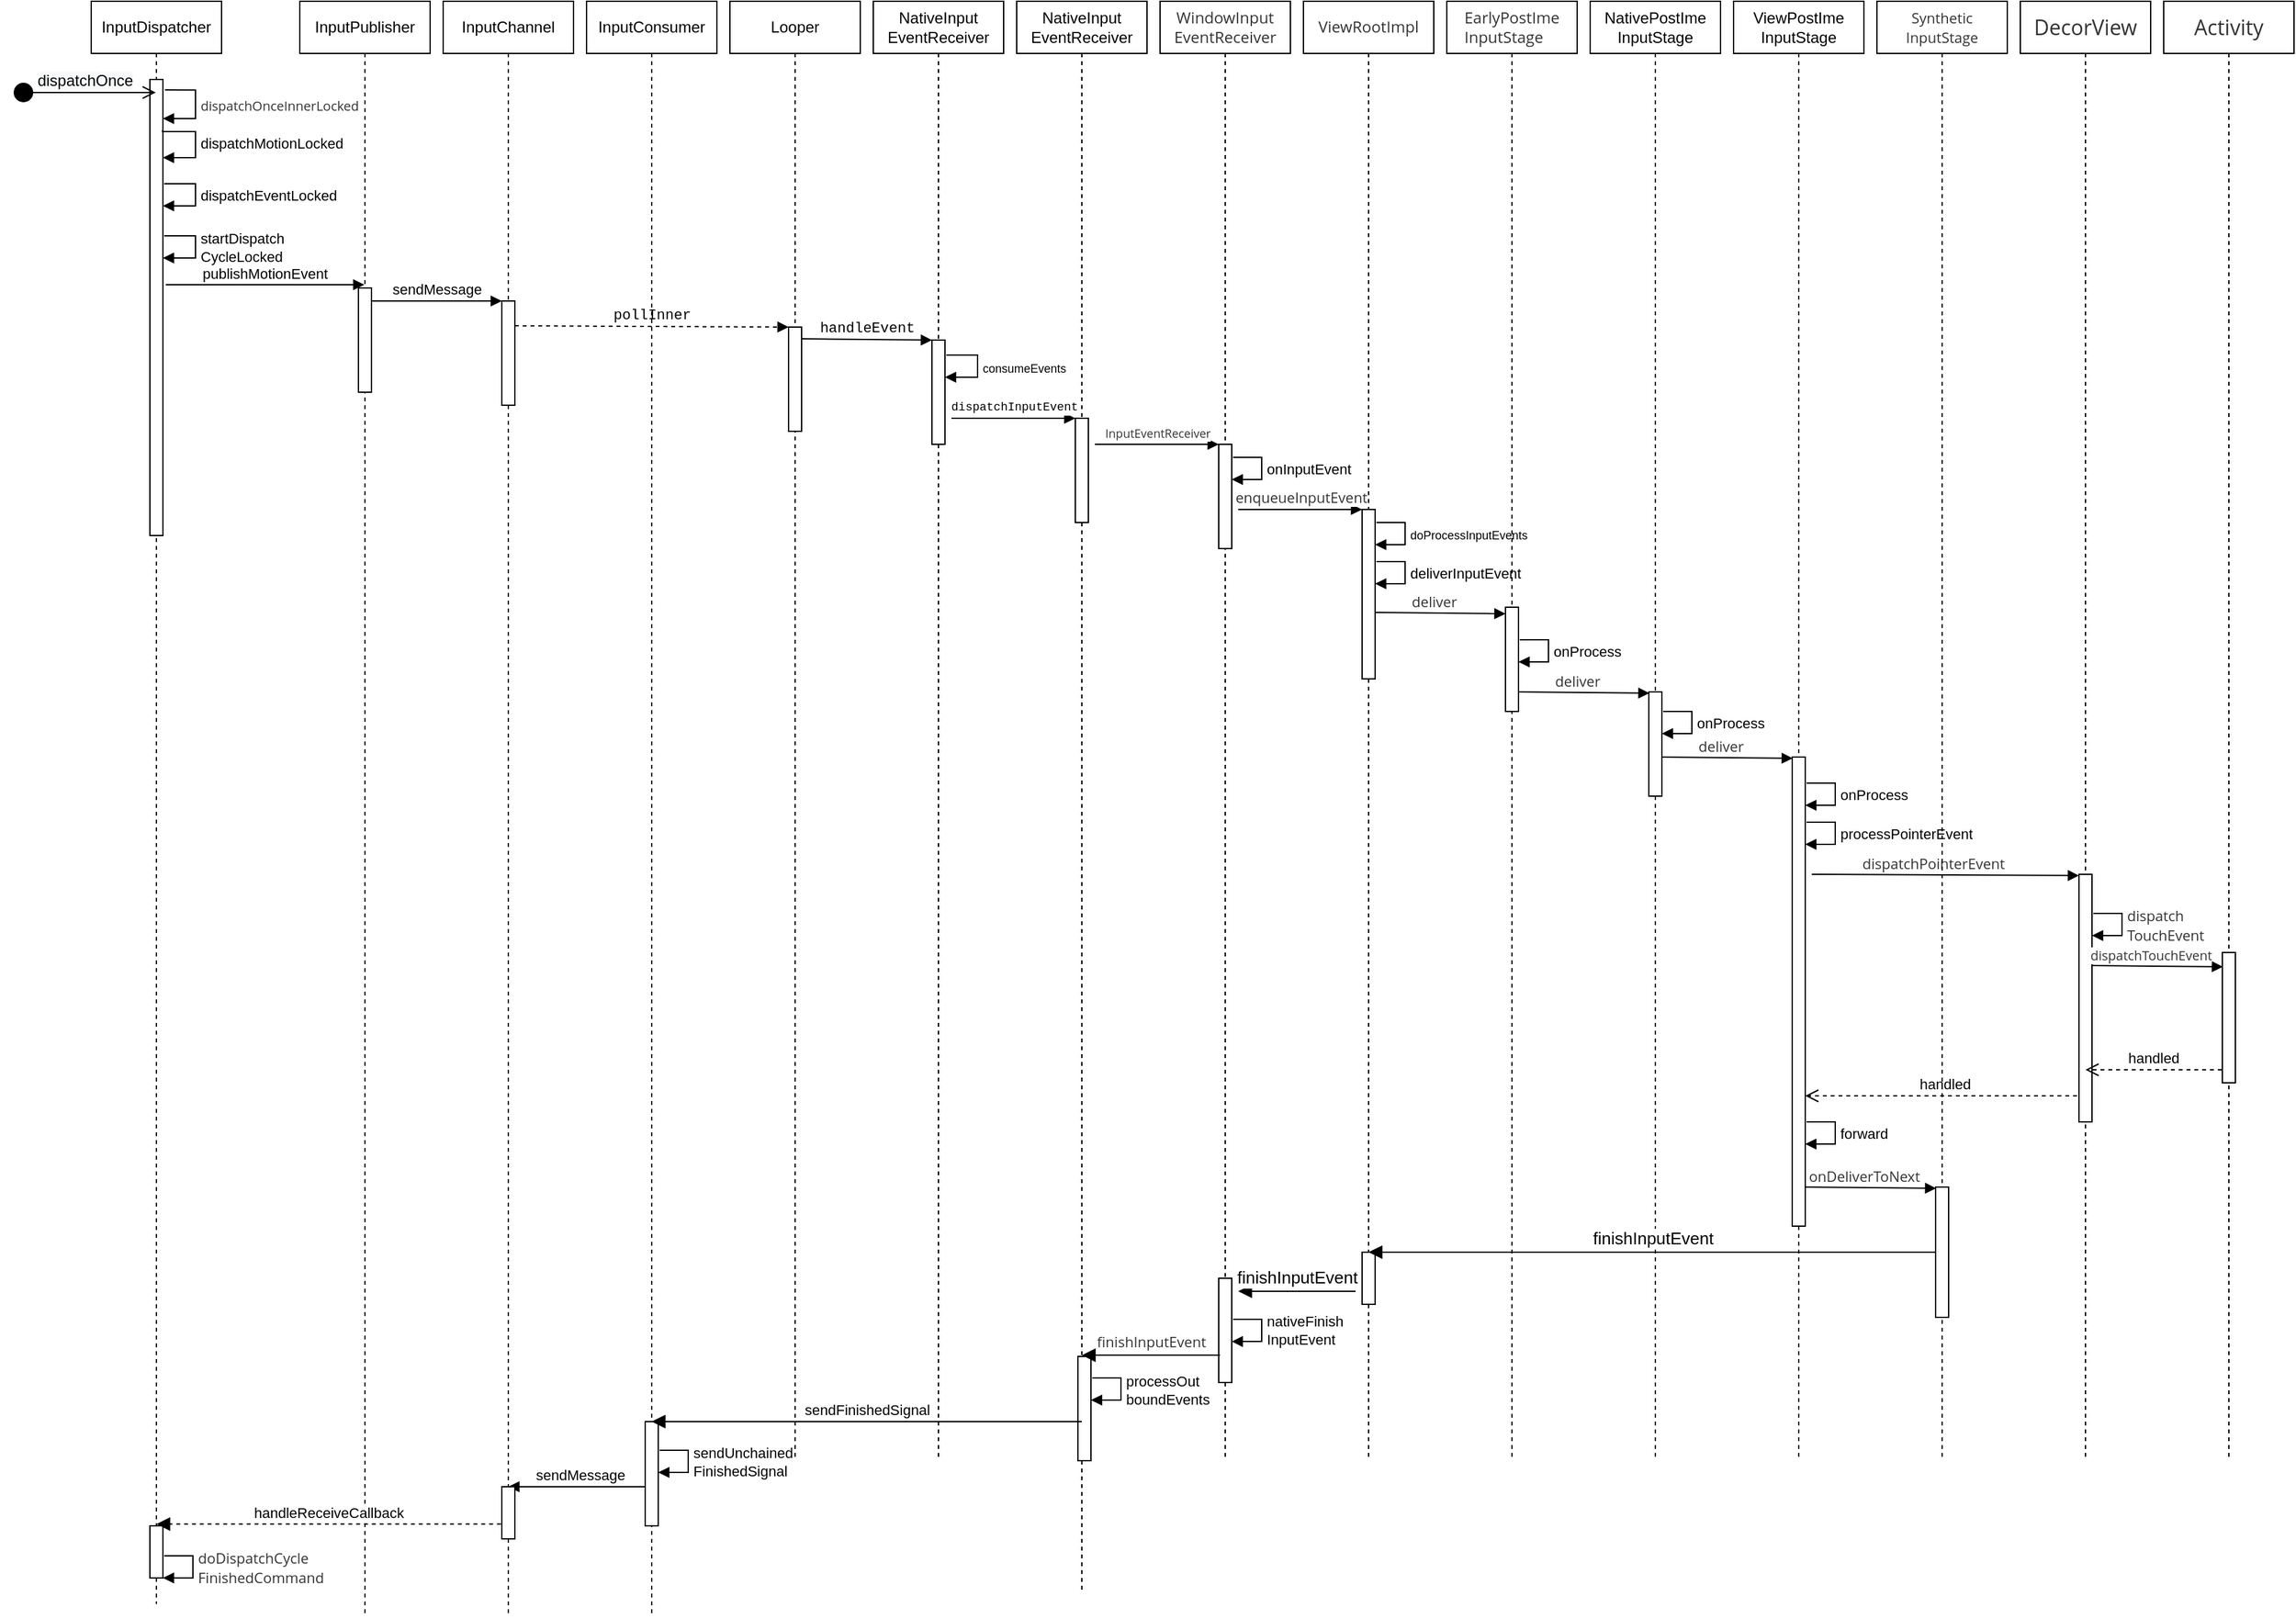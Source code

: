 <mxfile version="19.0.3" type="device"><diagram id="1yAbVueA3bUAgvFNxcIl" name="第 1 页"><mxGraphModel dx="2610" dy="1065" grid="1" gridSize="10" guides="1" tooltips="1" connect="1" arrows="1" fold="1" page="1" pageScale="1" pageWidth="827" pageHeight="1169" math="0" shadow="0"><root><mxCell id="0"/><mxCell id="1" parent="0"/><mxCell id="UQZjE_5nRF4pNQRLSc6w-1" value="InputDispatcher" style="shape=umlLifeline;perimeter=lifelinePerimeter;whiteSpace=wrap;html=1;container=1;collapsible=0;recursiveResize=0;outlineConnect=0;" parent="1" vertex="1"><mxGeometry x="60" y="40" width="100" height="1230" as="geometry"/></mxCell><mxCell id="UQZjE_5nRF4pNQRLSc6w-2" value="" style="html=1;points=[];perimeter=orthogonalPerimeter;" parent="UQZjE_5nRF4pNQRLSc6w-1" vertex="1"><mxGeometry x="45" y="60" width="10" height="350" as="geometry"/></mxCell><mxCell id="UQZjE_5nRF4pNQRLSc6w-6" value="&lt;span style=&quot;color: rgb(51 , 51 , 51) ; font-family: &amp;#34;open sans&amp;#34; , &amp;#34;clear sans&amp;#34; , &amp;#34;helvetica neue&amp;#34; , &amp;#34;helvetica&amp;#34; , &amp;#34;arial&amp;#34; , sans-serif&quot;&gt;&lt;font style=&quot;font-size: 10px&quot;&gt;dispatchOnceInnerLocked&lt;/font&gt;&lt;/span&gt;" style="edgeStyle=orthogonalEdgeStyle;html=1;align=left;spacingLeft=2;endArrow=block;rounded=0;exitX=1.154;exitY=0.023;exitDx=0;exitDy=0;exitPerimeter=0;" parent="UQZjE_5nRF4pNQRLSc6w-1" source="UQZjE_5nRF4pNQRLSc6w-2" edge="1"><mxGeometry relative="1" as="geometry"><mxPoint x="50" y="70" as="sourcePoint"/><Array as="points"><mxPoint x="80" y="68"/><mxPoint x="80" y="90"/></Array><mxPoint x="55" y="90" as="targetPoint"/></mxGeometry></mxCell><mxCell id="b-jtd6hU25h3KtHabZWF-2" value="dispatchMotionLocked" style="edgeStyle=orthogonalEdgeStyle;html=1;align=left;spacingLeft=2;endArrow=block;rounded=0;exitX=0.969;exitY=0.111;exitDx=0;exitDy=0;exitPerimeter=0;" parent="UQZjE_5nRF4pNQRLSc6w-1" source="UQZjE_5nRF4pNQRLSc6w-2" edge="1"><mxGeometry relative="1" as="geometry"><mxPoint x="60" y="100" as="sourcePoint"/><Array as="points"><mxPoint x="55" y="100"/><mxPoint x="80" y="100"/><mxPoint x="80" y="120"/></Array><mxPoint x="55" y="120" as="targetPoint"/></mxGeometry></mxCell><mxCell id="b-jtd6hU25h3KtHabZWF-10" value="dispatchEventLocked" style="edgeStyle=orthogonalEdgeStyle;html=1;align=left;spacingLeft=2;endArrow=block;rounded=0;entryX=0.9;entryY=0.148;entryDx=0;entryDy=0;entryPerimeter=0;" parent="UQZjE_5nRF4pNQRLSc6w-1" edge="1"><mxGeometry relative="1" as="geometry"><mxPoint x="56" y="140" as="sourcePoint"/><Array as="points"><mxPoint x="80" y="140"/><mxPoint x="80" y="157"/></Array><mxPoint x="55" y="157" as="targetPoint"/></mxGeometry></mxCell><mxCell id="b-jtd6hU25h3KtHabZWF-12" value="startDispatch&lt;br&gt;CycleLocked" style="edgeStyle=orthogonalEdgeStyle;html=1;align=left;spacingLeft=2;endArrow=block;rounded=0;entryX=0.9;entryY=0.148;entryDx=0;entryDy=0;entryPerimeter=0;" parent="UQZjE_5nRF4pNQRLSc6w-1" edge="1"><mxGeometry relative="1" as="geometry"><mxPoint x="56" y="180" as="sourcePoint"/><Array as="points"><mxPoint x="80" y="180"/><mxPoint x="80" y="197"/></Array><mxPoint x="55.0" y="197" as="targetPoint"/></mxGeometry></mxCell><mxCell id="C9-dW3SWWQDHOHHStfop-26" value="" style="html=1;points=[];perimeter=orthogonalPerimeter;" vertex="1" parent="UQZjE_5nRF4pNQRLSc6w-1"><mxGeometry x="45" y="1170" width="10" height="40" as="geometry"/></mxCell><mxCell id="C9-dW3SWWQDHOHHStfop-27" value="&lt;span style=&quot;caret-color: rgb(51, 51, 51); color: rgb(51, 51, 51); font-family: &amp;quot;Open Sans&amp;quot;, &amp;quot;Clear Sans&amp;quot;, &amp;quot;Helvetica Neue&amp;quot;, Helvetica, Arial, &amp;quot;Segoe UI Emoji&amp;quot;, sans-serif; orphans: 4; text-size-adjust: auto;&quot;&gt;&lt;font style=&quot;font-size: 11px;&quot;&gt;doDispatchCycle&lt;br&gt;FinishedCommand&lt;/font&gt;&lt;/span&gt;" style="edgeStyle=orthogonalEdgeStyle;html=1;align=left;spacingLeft=2;endArrow=block;rounded=0;entryX=0.9;entryY=0.148;entryDx=0;entryDy=0;entryPerimeter=0;" edge="1" parent="UQZjE_5nRF4pNQRLSc6w-1"><mxGeometry relative="1" as="geometry"><mxPoint x="56" y="1193.0" as="sourcePoint"/><Array as="points"><mxPoint x="78" y="1193"/><mxPoint x="78" y="1210"/></Array><mxPoint x="55" y="1210" as="targetPoint"/></mxGeometry></mxCell><mxCell id="b-jtd6hU25h3KtHabZWF-9" value="&lt;span style=&quot;font-size: 12px; background-color: rgb(248, 249, 250);&quot;&gt;dispatchOnce&lt;/span&gt;" style="html=1;verticalAlign=bottom;startArrow=circle;startFill=1;endArrow=open;startSize=6;endSize=8;rounded=0;" parent="1" target="UQZjE_5nRF4pNQRLSc6w-1" edge="1"><mxGeometry width="80" relative="1" as="geometry"><mxPoint y="110" as="sourcePoint"/><mxPoint x="60" y="180" as="targetPoint"/></mxGeometry></mxCell><mxCell id="b-jtd6hU25h3KtHabZWF-19" value="InputPublisher" style="shape=umlLifeline;perimeter=lifelinePerimeter;whiteSpace=wrap;html=1;container=1;collapsible=0;recursiveResize=0;outlineConnect=0;" parent="1" vertex="1"><mxGeometry x="220" y="40" width="100" height="1240" as="geometry"/></mxCell><mxCell id="b-jtd6hU25h3KtHabZWF-20" value="" style="html=1;points=[];perimeter=orthogonalPerimeter;" parent="b-jtd6hU25h3KtHabZWF-19" vertex="1"><mxGeometry x="45" y="220" width="10" height="80" as="geometry"/></mxCell><mxCell id="b-jtd6hU25h3KtHabZWF-21" value="publishMotionEvent" style="html=1;verticalAlign=bottom;endArrow=block;rounded=0;exitX=1.217;exitY=0.45;exitDx=0;exitDy=0;exitPerimeter=0;" parent="1" source="UQZjE_5nRF4pNQRLSc6w-2" target="b-jtd6hU25h3KtHabZWF-19" edge="1"><mxGeometry width="80" relative="1" as="geometry"><mxPoint x="240" y="260" as="sourcePoint"/><mxPoint x="390" y="258" as="targetPoint"/></mxGeometry></mxCell><mxCell id="b-jtd6hU25h3KtHabZWF-22" value="InputChannel" style="shape=umlLifeline;perimeter=lifelinePerimeter;whiteSpace=wrap;html=1;container=1;collapsible=0;recursiveResize=0;outlineConnect=0;" parent="1" vertex="1"><mxGeometry x="330" y="40" width="100" height="1240" as="geometry"/></mxCell><mxCell id="b-jtd6hU25h3KtHabZWF-23" value="" style="html=1;points=[];perimeter=orthogonalPerimeter;" parent="b-jtd6hU25h3KtHabZWF-22" vertex="1"><mxGeometry x="45" y="230" width="10" height="80" as="geometry"/></mxCell><mxCell id="b-jtd6hU25h3KtHabZWF-24" value="sendMessage" style="html=1;verticalAlign=bottom;endArrow=block;rounded=0;" parent="b-jtd6hU25h3KtHabZWF-22" edge="1"><mxGeometry width="80" relative="1" as="geometry"><mxPoint x="-55" y="230" as="sourcePoint"/><mxPoint x="45" y="230" as="targetPoint"/></mxGeometry></mxCell><mxCell id="C9-dW3SWWQDHOHHStfop-22" value="sendMessage" style="html=1;verticalAlign=bottom;endArrow=block;rounded=0;fontSize=11;endFill=1;" edge="1" parent="b-jtd6hU25h3KtHabZWF-22" target="b-jtd6hU25h3KtHabZWF-22"><mxGeometry relative="1" as="geometry"><mxPoint x="160" y="1140" as="sourcePoint"/><mxPoint x="80" y="1140" as="targetPoint"/></mxGeometry></mxCell><mxCell id="C9-dW3SWWQDHOHHStfop-24" value="" style="html=1;points=[];perimeter=orthogonalPerimeter;" vertex="1" parent="b-jtd6hU25h3KtHabZWF-22"><mxGeometry x="45" y="1140" width="10" height="40" as="geometry"/></mxCell><mxCell id="WSYOJnmaPfl20k3KuIKL-1" value="Looper" style="shape=umlLifeline;perimeter=lifelinePerimeter;whiteSpace=wrap;html=1;container=1;collapsible=0;recursiveResize=0;outlineConnect=0;" parent="1" vertex="1"><mxGeometry x="550" y="40" width="100" height="1120" as="geometry"/></mxCell><mxCell id="WSYOJnmaPfl20k3KuIKL-2" value="" style="html=1;points=[];perimeter=orthogonalPerimeter;" parent="WSYOJnmaPfl20k3KuIKL-1" vertex="1"><mxGeometry x="45" y="250" width="10" height="80" as="geometry"/></mxCell><mxCell id="WSYOJnmaPfl20k3KuIKL-3" value="&lt;div style=&quot;text-align: start;&quot;&gt;&lt;span style=&quot;font-family: Menlo, Monaco, Consolas, &amp;quot;Courier New&amp;quot;, monospace;&quot;&gt;&lt;font style=&quot;font-size: 11px;&quot;&gt;pollInner&lt;/font&gt;&lt;/span&gt;&lt;br&gt;&lt;/div&gt;" style="html=1;verticalAlign=bottom;endArrow=block;rounded=0;exitX=1;exitY=0.238;exitDx=0;exitDy=0;exitPerimeter=0;dashed=1;" parent="WSYOJnmaPfl20k3KuIKL-1" source="b-jtd6hU25h3KtHabZWF-23" edge="1"><mxGeometry width="80" relative="1" as="geometry"><mxPoint x="-45" y="250" as="sourcePoint"/><mxPoint x="45" y="250" as="targetPoint"/><Array as="points"><mxPoint x="45" y="250"/></Array></mxGeometry></mxCell><mxCell id="WSYOJnmaPfl20k3KuIKL-4" value="NativeInput&lt;br&gt;EventReceiver" style="shape=umlLifeline;perimeter=lifelinePerimeter;whiteSpace=wrap;html=1;container=1;collapsible=0;recursiveResize=0;outlineConnect=0;" parent="1" vertex="1"><mxGeometry x="660" y="40" width="100" height="1120" as="geometry"/></mxCell><mxCell id="WSYOJnmaPfl20k3KuIKL-5" value="" style="html=1;points=[];perimeter=orthogonalPerimeter;" parent="WSYOJnmaPfl20k3KuIKL-4" vertex="1"><mxGeometry x="45" y="260" width="10" height="80" as="geometry"/></mxCell><mxCell id="WSYOJnmaPfl20k3KuIKL-6" value="&lt;span style=&quot;font-family: Menlo, Monaco, Consolas, &amp;quot;Courier New&amp;quot;, monospace; text-align: start;&quot;&gt;&lt;font style=&quot;font-size: 11px;&quot;&gt;handleEvent&lt;/font&gt;&lt;/span&gt;" style="html=1;verticalAlign=bottom;endArrow=block;rounded=0;exitX=1;exitY=0.113;exitDx=0;exitDy=0;exitPerimeter=0;" parent="WSYOJnmaPfl20k3KuIKL-4" source="WSYOJnmaPfl20k3KuIKL-2" edge="1"><mxGeometry width="80" relative="1" as="geometry"><mxPoint x="-45" y="260" as="sourcePoint"/><mxPoint x="45" y="260" as="targetPoint"/><Array as="points"><mxPoint x="45" y="260"/></Array></mxGeometry></mxCell><mxCell id="WSYOJnmaPfl20k3KuIKL-7" value="&lt;font style=&quot;font-size: 9px;&quot;&gt;consumeEvents&lt;/font&gt;" style="edgeStyle=orthogonalEdgeStyle;html=1;align=left;spacingLeft=2;endArrow=block;rounded=0;entryX=0.9;entryY=0.148;entryDx=0;entryDy=0;entryPerimeter=0;" parent="WSYOJnmaPfl20k3KuIKL-4" edge="1"><mxGeometry relative="1" as="geometry"><mxPoint x="56" y="271.5" as="sourcePoint"/><Array as="points"><mxPoint x="80" y="271.5"/><mxPoint x="80" y="288.5"/></Array><mxPoint x="55" y="288.5" as="targetPoint"/></mxGeometry></mxCell><mxCell id="WSYOJnmaPfl20k3KuIKL-8" value="NativeInput&lt;br&gt;EventReceiver" style="shape=umlLifeline;perimeter=lifelinePerimeter;whiteSpace=wrap;html=1;container=1;collapsible=0;recursiveResize=0;outlineConnect=0;" parent="1" vertex="1"><mxGeometry x="770" y="40" width="100" height="1220" as="geometry"/></mxCell><mxCell id="WSYOJnmaPfl20k3KuIKL-9" value="" style="html=1;points=[];perimeter=orthogonalPerimeter;" parent="WSYOJnmaPfl20k3KuIKL-8" vertex="1"><mxGeometry x="45" y="320" width="10" height="80" as="geometry"/></mxCell><mxCell id="WSYOJnmaPfl20k3KuIKL-10" value="&lt;div style=&quot;text-align: start; font-size: 9px;&quot;&gt;&lt;font style=&quot;font-size: 9px;&quot; face=&quot;Menlo, Monaco, Consolas, Courier New, monospace&quot;&gt;dispatch&lt;/font&gt;&lt;span style=&quot;font-family: Menlo, Monaco, Consolas, &amp;quot;Courier New&amp;quot;, monospace;&quot;&gt;InputEvent&lt;/span&gt;&lt;/div&gt;" style="html=1;verticalAlign=bottom;endArrow=block;rounded=0;" parent="WSYOJnmaPfl20k3KuIKL-8" edge="1"><mxGeometry width="80" relative="1" as="geometry"><mxPoint x="-50" y="320" as="sourcePoint"/><mxPoint x="45" y="320" as="targetPoint"/><Array as="points"><mxPoint x="45" y="320"/></Array></mxGeometry></mxCell><mxCell id="C9-dW3SWWQDHOHHStfop-14" value="" style="html=1;points=[];perimeter=orthogonalPerimeter;" vertex="1" parent="WSYOJnmaPfl20k3KuIKL-8"><mxGeometry x="47" y="1040" width="10" height="80" as="geometry"/></mxCell><mxCell id="C9-dW3SWWQDHOHHStfop-15" value="processOut&lt;br&gt;boundEvents" style="edgeStyle=orthogonalEdgeStyle;html=1;align=left;spacingLeft=2;endArrow=block;rounded=0;entryX=0.9;entryY=0.148;entryDx=0;entryDy=0;entryPerimeter=0;" edge="1" parent="WSYOJnmaPfl20k3KuIKL-8"><mxGeometry relative="1" as="geometry"><mxPoint x="58.0" y="1056.5" as="sourcePoint"/><Array as="points"><mxPoint x="80" y="1056.5"/><mxPoint x="80" y="1073.5"/></Array><mxPoint x="57" y="1073.5" as="targetPoint"/></mxGeometry></mxCell><mxCell id="WSYOJnmaPfl20k3KuIKL-12" value="&lt;span style=&quot;caret-color: rgb(51, 51, 51); color: rgb(51, 51, 51); font-family: &amp;quot;Open Sans&amp;quot;, &amp;quot;Clear Sans&amp;quot;, &amp;quot;Helvetica Neue&amp;quot;, Helvetica, Arial, &amp;quot;Segoe UI Emoji&amp;quot;, sans-serif; orphans: 4; text-align: start; text-size-adjust: auto; background-color: rgb(255, 255, 255);&quot;&gt;&lt;font style=&quot;font-size: 12px;&quot;&gt;WindowInput&lt;br&gt;EventReceiver&lt;/font&gt;&lt;/span&gt;" style="shape=umlLifeline;perimeter=lifelinePerimeter;whiteSpace=wrap;html=1;container=1;collapsible=0;recursiveResize=0;outlineConnect=0;" parent="1" vertex="1"><mxGeometry x="880" y="40" width="100" height="1120" as="geometry"/></mxCell><mxCell id="WSYOJnmaPfl20k3KuIKL-13" value="" style="html=1;points=[];perimeter=orthogonalPerimeter;" parent="WSYOJnmaPfl20k3KuIKL-12" vertex="1"><mxGeometry x="45" y="340" width="10" height="80" as="geometry"/></mxCell><mxCell id="WSYOJnmaPfl20k3KuIKL-14" value="&lt;div style=&quot;text-align: start;&quot;&gt;&lt;span style=&quot;caret-color: rgb(51, 51, 51); color: rgb(51, 51, 51); font-family: &amp;quot;Open Sans&amp;quot;, &amp;quot;Clear Sans&amp;quot;, &amp;quot;Helvetica Neue&amp;quot;, Helvetica, Arial, &amp;quot;Segoe UI Emoji&amp;quot;, sans-serif; orphans: 4; text-size-adjust: auto;&quot;&gt;&lt;font style=&quot;font-size: 9px;&quot;&gt;InputEventReceiver&lt;/font&gt;&lt;/span&gt;&lt;br&gt;&lt;/div&gt;" style="html=1;verticalAlign=bottom;endArrow=block;rounded=0;" parent="WSYOJnmaPfl20k3KuIKL-12" edge="1"><mxGeometry width="80" relative="1" as="geometry"><mxPoint x="-50" y="340" as="sourcePoint"/><mxPoint x="45" y="340" as="targetPoint"/><Array as="points"><mxPoint x="45" y="340"/></Array></mxGeometry></mxCell><mxCell id="WSYOJnmaPfl20k3KuIKL-15" value="onInputEvent" style="edgeStyle=orthogonalEdgeStyle;html=1;align=left;spacingLeft=2;endArrow=block;rounded=0;entryX=0.9;entryY=0.148;entryDx=0;entryDy=0;entryPerimeter=0;" parent="WSYOJnmaPfl20k3KuIKL-12" edge="1"><mxGeometry relative="1" as="geometry"><mxPoint x="56" y="350" as="sourcePoint"/><Array as="points"><mxPoint x="78" y="350"/><mxPoint x="78" y="367"/></Array><mxPoint x="55" y="367" as="targetPoint"/></mxGeometry></mxCell><mxCell id="WSYOJnmaPfl20k3KuIKL-18" value="&lt;div style=&quot;text-align: start;&quot;&gt;&lt;span style=&quot;caret-color: rgb(51, 51, 51); color: rgb(51, 51, 51); font-family: &amp;quot;Open Sans&amp;quot;, &amp;quot;Clear Sans&amp;quot;, &amp;quot;Helvetica Neue&amp;quot;, Helvetica, Arial, &amp;quot;Segoe UI Emoji&amp;quot;, sans-serif; orphans: 4; text-size-adjust: auto;&quot;&gt;&lt;font style=&quot;font-size: 11px;&quot;&gt;enqueueInputEvent&lt;/font&gt;&lt;/span&gt;&lt;br&gt;&lt;/div&gt;" style="html=1;verticalAlign=bottom;endArrow=block;rounded=0;" parent="WSYOJnmaPfl20k3KuIKL-12" edge="1"><mxGeometry width="80" relative="1" as="geometry"><mxPoint x="60" y="390" as="sourcePoint"/><mxPoint x="155" y="390" as="targetPoint"/><Array as="points"><mxPoint x="155" y="390"/></Array></mxGeometry></mxCell><mxCell id="C9-dW3SWWQDHOHHStfop-8" value="" style="html=1;points=[];perimeter=orthogonalPerimeter;" vertex="1" parent="WSYOJnmaPfl20k3KuIKL-12"><mxGeometry x="45" y="980" width="10" height="80" as="geometry"/></mxCell><mxCell id="C9-dW3SWWQDHOHHStfop-9" value="finishInputEvent" style="html=1;verticalAlign=bottom;endArrow=block;endSize=8;rounded=0;fontSize=13;endFill=1;" edge="1" parent="WSYOJnmaPfl20k3KuIKL-12"><mxGeometry relative="1" as="geometry"><mxPoint x="150" y="990" as="sourcePoint"/><mxPoint x="60" y="990" as="targetPoint"/></mxGeometry></mxCell><mxCell id="C9-dW3SWWQDHOHHStfop-12" value="nativeFinish&lt;br&gt;InputEvent" style="edgeStyle=orthogonalEdgeStyle;html=1;align=left;spacingLeft=2;endArrow=block;rounded=0;entryX=0.9;entryY=0.148;entryDx=0;entryDy=0;entryPerimeter=0;" edge="1" parent="WSYOJnmaPfl20k3KuIKL-12"><mxGeometry relative="1" as="geometry"><mxPoint x="56" y="1011.52" as="sourcePoint"/><Array as="points"><mxPoint x="78" y="1011.52"/><mxPoint x="78" y="1028.52"/></Array><mxPoint x="55" y="1028.52" as="targetPoint"/></mxGeometry></mxCell><mxCell id="WSYOJnmaPfl20k3KuIKL-16" value="&lt;div style=&quot;orphans: 4; text-align: start;&quot;&gt;&lt;font face=&quot;Open Sans, Clear Sans, Helvetica Neue, Helvetica, Arial, Segoe UI Emoji, sans-serif&quot; color=&quot;#333333&quot;&gt;&lt;span style=&quot;caret-color: rgb(51, 51, 51); background-color: rgb(255, 255, 255);&quot;&gt;ViewRootImpl&lt;/span&gt;&lt;/font&gt;&lt;/div&gt;" style="shape=umlLifeline;perimeter=lifelinePerimeter;whiteSpace=wrap;html=1;container=1;collapsible=0;recursiveResize=0;outlineConnect=0;" parent="1" vertex="1"><mxGeometry x="990" y="40" width="100" height="1120" as="geometry"/></mxCell><mxCell id="WSYOJnmaPfl20k3KuIKL-17" value="" style="html=1;points=[];perimeter=orthogonalPerimeter;" parent="WSYOJnmaPfl20k3KuIKL-16" vertex="1"><mxGeometry x="45" y="390" width="10" height="130" as="geometry"/></mxCell><mxCell id="WSYOJnmaPfl20k3KuIKL-19" value="&lt;font style=&quot;font-size: 9px;&quot;&gt;doProcessInputEvents&lt;/font&gt;" style="edgeStyle=orthogonalEdgeStyle;html=1;align=left;spacingLeft=2;endArrow=block;rounded=0;entryX=0.9;entryY=0.148;entryDx=0;entryDy=0;entryPerimeter=0;" parent="WSYOJnmaPfl20k3KuIKL-16" edge="1"><mxGeometry relative="1" as="geometry"><mxPoint x="56" y="400" as="sourcePoint"/><Array as="points"><mxPoint x="78" y="400"/><mxPoint x="78" y="417"/></Array><mxPoint x="55" y="417" as="targetPoint"/></mxGeometry></mxCell><mxCell id="WSYOJnmaPfl20k3KuIKL-20" value="deliverInputEvent" style="edgeStyle=orthogonalEdgeStyle;html=1;align=left;spacingLeft=2;endArrow=block;rounded=0;entryX=0.9;entryY=0.148;entryDx=0;entryDy=0;entryPerimeter=0;" parent="WSYOJnmaPfl20k3KuIKL-16" edge="1"><mxGeometry relative="1" as="geometry"><mxPoint x="56" y="430" as="sourcePoint"/><Array as="points"><mxPoint x="78" y="430"/><mxPoint x="78" y="447"/></Array><mxPoint x="55" y="447" as="targetPoint"/></mxGeometry></mxCell><mxCell id="WSYOJnmaPfl20k3KuIKL-29" value="&lt;div style=&quot;text-align: start;&quot;&gt;&lt;span style=&quot;color: rgb(51, 51, 51); font-family: &amp;quot;Open Sans&amp;quot;, &amp;quot;Clear Sans&amp;quot;, &amp;quot;Helvetica Neue&amp;quot;, Helvetica, Arial, &amp;quot;Segoe UI Emoji&amp;quot;, sans-serif; orphans: 4; caret-color: rgb(51, 51, 51);&quot;&gt;deliver&lt;/span&gt;&lt;/div&gt;" style="html=1;verticalAlign=bottom;endArrow=block;rounded=0;exitX=0.953;exitY=0.608;exitDx=0;exitDy=0;exitPerimeter=0;" parent="WSYOJnmaPfl20k3KuIKL-16" source="WSYOJnmaPfl20k3KuIKL-17" edge="1"><mxGeometry x="-0.095" y="-1" width="80" relative="1" as="geometry"><mxPoint x="60" y="470" as="sourcePoint"/><mxPoint x="155" y="470" as="targetPoint"/><Array as="points"><mxPoint x="155" y="470"/></Array><mxPoint as="offset"/></mxGeometry></mxCell><mxCell id="C9-dW3SWWQDHOHHStfop-7" value="" style="html=1;points=[];perimeter=orthogonalPerimeter;" vertex="1" parent="WSYOJnmaPfl20k3KuIKL-16"><mxGeometry x="45" y="960" width="10" height="40" as="geometry"/></mxCell><mxCell id="WSYOJnmaPfl20k3KuIKL-21" value="&lt;div style=&quot;orphans: 4; text-align: start;&quot;&gt;&lt;font face=&quot;Open Sans, Clear Sans, Helvetica Neue, Helvetica, Arial, Segoe UI Emoji, sans-serif&quot; color=&quot;#333333&quot;&gt;&lt;span style=&quot;caret-color: rgb(51, 51, 51);&quot;&gt;EarlyPostIme&lt;/span&gt;&lt;/font&gt;&lt;/div&gt;&lt;div style=&quot;orphans: 4; text-align: start;&quot;&gt;&lt;font face=&quot;Open Sans, Clear Sans, Helvetica Neue, Helvetica, Arial, Segoe UI Emoji, sans-serif&quot; color=&quot;#333333&quot;&gt;&lt;span style=&quot;caret-color: rgb(51, 51, 51);&quot;&gt;InputStage&lt;/span&gt;&lt;/font&gt;&lt;br&gt;&lt;/div&gt;" style="shape=umlLifeline;perimeter=lifelinePerimeter;whiteSpace=wrap;html=1;container=1;collapsible=0;recursiveResize=0;outlineConnect=0;" parent="1" vertex="1"><mxGeometry x="1100" y="40" width="100" height="1120" as="geometry"/></mxCell><mxCell id="WSYOJnmaPfl20k3KuIKL-22" value="" style="html=1;points=[];perimeter=orthogonalPerimeter;" parent="WSYOJnmaPfl20k3KuIKL-21" vertex="1"><mxGeometry x="45" y="465" width="10" height="80" as="geometry"/></mxCell><mxCell id="WSYOJnmaPfl20k3KuIKL-24" value="onProcess" style="edgeStyle=orthogonalEdgeStyle;html=1;align=left;spacingLeft=2;endArrow=block;rounded=0;entryX=0.9;entryY=0.148;entryDx=0;entryDy=0;entryPerimeter=0;" parent="WSYOJnmaPfl20k3KuIKL-21" edge="1"><mxGeometry relative="1" as="geometry"><mxPoint x="56" y="490" as="sourcePoint"/><Array as="points"><mxPoint x="78" y="490"/><mxPoint x="78" y="507"/></Array><mxPoint x="55" y="507" as="targetPoint"/></mxGeometry></mxCell><mxCell id="WSYOJnmaPfl20k3KuIKL-33" value="&lt;div style=&quot;text-align: start;&quot;&gt;&lt;span style=&quot;caret-color: rgb(51, 51, 51); color: rgb(51, 51, 51); font-family: &amp;quot;Open Sans&amp;quot;, &amp;quot;Clear Sans&amp;quot;, &amp;quot;Helvetica Neue&amp;quot;, Helvetica, Arial, &amp;quot;Segoe UI Emoji&amp;quot;, sans-serif; orphans: 4; text-size-adjust: auto;&quot;&gt;&lt;font style=&quot;font-size: 11px;&quot;&gt;deliver&lt;/font&gt;&lt;/span&gt;&lt;br&gt;&lt;/div&gt;" style="html=1;verticalAlign=bottom;endArrow=block;rounded=0;exitX=0.953;exitY=0.608;exitDx=0;exitDy=0;exitPerimeter=0;" parent="WSYOJnmaPfl20k3KuIKL-21" edge="1"><mxGeometry x="-0.095" y="-1" width="80" relative="1" as="geometry"><mxPoint x="55" y="530" as="sourcePoint"/><mxPoint x="155.47" y="530.96" as="targetPoint"/><Array as="points"><mxPoint x="155.47" y="530.96"/></Array><mxPoint as="offset"/></mxGeometry></mxCell><mxCell id="WSYOJnmaPfl20k3KuIKL-30" value="NativePostIme&lt;br&gt;InputStage" style="shape=umlLifeline;perimeter=lifelinePerimeter;whiteSpace=wrap;html=1;container=1;collapsible=0;recursiveResize=0;outlineConnect=0;" parent="1" vertex="1"><mxGeometry x="1210" y="40" width="100" height="1120" as="geometry"/></mxCell><mxCell id="WSYOJnmaPfl20k3KuIKL-31" value="" style="html=1;points=[];perimeter=orthogonalPerimeter;" parent="WSYOJnmaPfl20k3KuIKL-30" vertex="1"><mxGeometry x="45" y="530" width="10" height="80" as="geometry"/></mxCell><mxCell id="WSYOJnmaPfl20k3KuIKL-32" value="onProcess" style="edgeStyle=orthogonalEdgeStyle;html=1;align=left;spacingLeft=2;endArrow=block;rounded=0;entryX=0.9;entryY=0.148;entryDx=0;entryDy=0;entryPerimeter=0;" parent="WSYOJnmaPfl20k3KuIKL-30" edge="1"><mxGeometry relative="1" as="geometry"><mxPoint x="56" y="545" as="sourcePoint"/><Array as="points"><mxPoint x="78" y="545"/><mxPoint x="78" y="562"/></Array><mxPoint x="55" y="562" as="targetPoint"/></mxGeometry></mxCell><mxCell id="WSYOJnmaPfl20k3KuIKL-37" value="&lt;div style=&quot;text-align: start;&quot;&gt;&lt;span style=&quot;color: rgb(51, 51, 51); font-family: &amp;quot;Open Sans&amp;quot;, &amp;quot;Clear Sans&amp;quot;, &amp;quot;Helvetica Neue&amp;quot;, Helvetica, Arial, &amp;quot;Segoe UI Emoji&amp;quot;, sans-serif; orphans: 4; caret-color: rgb(51, 51, 51);&quot;&gt;deliver&lt;/span&gt;&lt;br&gt;&lt;/div&gt;" style="html=1;verticalAlign=bottom;endArrow=block;rounded=0;exitX=0.953;exitY=0.608;exitDx=0;exitDy=0;exitPerimeter=0;" parent="WSYOJnmaPfl20k3KuIKL-30" edge="1"><mxGeometry x="-0.095" y="-1" width="80" relative="1" as="geometry"><mxPoint x="55" y="580" as="sourcePoint"/><mxPoint x="155.47" y="580.96" as="targetPoint"/><Array as="points"><mxPoint x="155.47" y="580.96"/></Array><mxPoint as="offset"/></mxGeometry></mxCell><mxCell id="WSYOJnmaPfl20k3KuIKL-34" value="ViewPostIme&lt;br&gt;InputStage" style="shape=umlLifeline;perimeter=lifelinePerimeter;whiteSpace=wrap;html=1;container=1;collapsible=0;recursiveResize=0;outlineConnect=0;" parent="1" vertex="1"><mxGeometry x="1320" y="40" width="100" height="1120" as="geometry"/></mxCell><mxCell id="WSYOJnmaPfl20k3KuIKL-35" value="" style="html=1;points=[];perimeter=orthogonalPerimeter;" parent="WSYOJnmaPfl20k3KuIKL-34" vertex="1"><mxGeometry x="45" y="580" width="10" height="360" as="geometry"/></mxCell><mxCell id="WSYOJnmaPfl20k3KuIKL-36" value="onProcess" style="edgeStyle=orthogonalEdgeStyle;html=1;align=left;spacingLeft=2;endArrow=block;rounded=0;entryX=0.9;entryY=0.148;entryDx=0;entryDy=0;entryPerimeter=0;" parent="WSYOJnmaPfl20k3KuIKL-34" edge="1"><mxGeometry relative="1" as="geometry"><mxPoint x="56" y="600" as="sourcePoint"/><Array as="points"><mxPoint x="78" y="600"/><mxPoint x="78" y="617"/></Array><mxPoint x="55" y="617" as="targetPoint"/></mxGeometry></mxCell><mxCell id="WSYOJnmaPfl20k3KuIKL-39" value="processPointerEvent" style="edgeStyle=orthogonalEdgeStyle;html=1;align=left;spacingLeft=2;endArrow=block;rounded=0;entryX=0.9;entryY=0.148;entryDx=0;entryDy=0;entryPerimeter=0;" parent="WSYOJnmaPfl20k3KuIKL-34" edge="1"><mxGeometry relative="1" as="geometry"><mxPoint x="56" y="630" as="sourcePoint"/><Array as="points"><mxPoint x="78" y="630"/><mxPoint x="78" y="647"/></Array><mxPoint x="55" y="647" as="targetPoint"/></mxGeometry></mxCell><mxCell id="C9-dW3SWWQDHOHHStfop-2" value="handled" style="html=1;verticalAlign=bottom;endArrow=open;dashed=1;endSize=8;rounded=0;fontSize=11;" edge="1" parent="WSYOJnmaPfl20k3KuIKL-34" source="WSYOJnmaPfl20k3KuIKL-40"><mxGeometry relative="1" as="geometry"><mxPoint x="135" y="840" as="sourcePoint"/><mxPoint x="55" y="840" as="targetPoint"/></mxGeometry></mxCell><mxCell id="C9-dW3SWWQDHOHHStfop-4" value="forward" style="edgeStyle=orthogonalEdgeStyle;html=1;align=left;spacingLeft=2;endArrow=block;rounded=0;entryX=0.9;entryY=0.148;entryDx=0;entryDy=0;entryPerimeter=0;" edge="1" parent="WSYOJnmaPfl20k3KuIKL-34"><mxGeometry relative="1" as="geometry"><mxPoint x="56" y="860" as="sourcePoint"/><Array as="points"><mxPoint x="78" y="860"/><mxPoint x="78" y="877"/></Array><mxPoint x="55" y="877" as="targetPoint"/></mxGeometry></mxCell><mxCell id="WSYOJnmaPfl20k3KuIKL-40" value="&lt;span style=&quot;caret-color: rgb(51, 51, 51); color: rgb(51, 51, 51); font-family: &amp;quot;Open Sans&amp;quot;, &amp;quot;Clear Sans&amp;quot;, &amp;quot;Helvetica Neue&amp;quot;, Helvetica, Arial, &amp;quot;Segoe UI Emoji&amp;quot;, sans-serif; font-size: 16px; orphans: 4; text-align: start; text-size-adjust: auto; background-color: rgb(255, 255, 255);&quot;&gt;DecorView&lt;/span&gt;" style="shape=umlLifeline;perimeter=lifelinePerimeter;whiteSpace=wrap;html=1;container=1;collapsible=0;recursiveResize=0;outlineConnect=0;" parent="1" vertex="1"><mxGeometry x="1540" y="40" width="100" height="1120" as="geometry"/></mxCell><mxCell id="WSYOJnmaPfl20k3KuIKL-41" value="" style="html=1;points=[];perimeter=orthogonalPerimeter;" parent="WSYOJnmaPfl20k3KuIKL-40" vertex="1"><mxGeometry x="45" y="670" width="10" height="190" as="geometry"/></mxCell><mxCell id="WSYOJnmaPfl20k3KuIKL-42" value="&lt;span style=&quot;caret-color: rgb(51, 51, 51); color: rgb(51, 51, 51); font-family: &amp;quot;Open Sans&amp;quot;, &amp;quot;Clear Sans&amp;quot;, &amp;quot;Helvetica Neue&amp;quot;, Helvetica, Arial, &amp;quot;Segoe UI Emoji&amp;quot;, sans-serif; orphans: 4; text-size-adjust: auto;&quot;&gt;&lt;font style=&quot;font-size: 11px;&quot;&gt;dispatch&lt;br&gt;TouchEvent&lt;/font&gt;&lt;/span&gt;" style="edgeStyle=orthogonalEdgeStyle;html=1;align=left;spacingLeft=2;endArrow=block;rounded=0;entryX=0.9;entryY=0.148;entryDx=0;entryDy=0;entryPerimeter=0;" parent="WSYOJnmaPfl20k3KuIKL-40" edge="1"><mxGeometry relative="1" as="geometry"><mxPoint x="56" y="700" as="sourcePoint"/><Array as="points"><mxPoint x="78" y="700"/><mxPoint x="78" y="717"/></Array><mxPoint x="55" y="717" as="targetPoint"/></mxGeometry></mxCell><mxCell id="WSYOJnmaPfl20k3KuIKL-48" value="&lt;div style=&quot;orphans: 4;&quot;&gt;&lt;font size=&quot;1&quot; face=&quot;Open Sans, Clear Sans, Helvetica Neue, Helvetica, Arial, Segoe UI Emoji, sans-serif&quot; color=&quot;#333333&quot;&gt;&lt;span style=&quot;caret-color: rgb(51, 51, 51);&quot;&gt;dispatchTouchEvent&lt;/span&gt;&lt;/font&gt;&lt;br&gt;&lt;/div&gt;" style="html=1;verticalAlign=bottom;endArrow=block;rounded=0;exitX=0.953;exitY=0.608;exitDx=0;exitDy=0;exitPerimeter=0;" parent="WSYOJnmaPfl20k3KuIKL-40" edge="1"><mxGeometry x="-0.095" y="-1" width="80" relative="1" as="geometry"><mxPoint x="55" y="740" as="sourcePoint"/><mxPoint x="155.47" y="740.96" as="targetPoint"/><Array as="points"><mxPoint x="155.47" y="740.96"/></Array><mxPoint as="offset"/></mxGeometry></mxCell><mxCell id="C9-dW3SWWQDHOHHStfop-1" value="&lt;div style=&quot;orphans: 4;&quot;&gt;&lt;font face=&quot;Open Sans, Clear Sans, Helvetica Neue, Helvetica, Arial, Segoe UI Emoji, sans-serif&quot; color=&quot;#333333&quot;&gt;&lt;span style=&quot;caret-color: rgb(51, 51, 51);&quot;&gt;dispatchPointerEvent&lt;/span&gt;&lt;/font&gt;&lt;br&gt;&lt;/div&gt;" style="html=1;verticalAlign=bottom;endArrow=block;rounded=0;" edge="1" parent="WSYOJnmaPfl20k3KuIKL-40"><mxGeometry x="-0.095" y="-1" width="80" relative="1" as="geometry"><mxPoint x="-160" y="670" as="sourcePoint"/><mxPoint x="45.0" y="670.96" as="targetPoint"/><Array as="points"><mxPoint x="45" y="670.96"/></Array><mxPoint as="offset"/></mxGeometry></mxCell><mxCell id="C9-dW3SWWQDHOHHStfop-3" value="handled" style="html=1;verticalAlign=bottom;endArrow=open;dashed=1;endSize=8;rounded=0;fontSize=11;" edge="1" parent="WSYOJnmaPfl20k3KuIKL-40"><mxGeometry relative="1" as="geometry"><mxPoint x="154.5" y="820" as="sourcePoint"/><mxPoint x="50" y="820" as="targetPoint"/></mxGeometry></mxCell><mxCell id="WSYOJnmaPfl20k3KuIKL-45" value="&lt;span style=&quot;caret-color: rgb(51, 51, 51); color: rgb(51, 51, 51); font-family: &amp;quot;Open Sans&amp;quot;, &amp;quot;Clear Sans&amp;quot;, &amp;quot;Helvetica Neue&amp;quot;, Helvetica, Arial, &amp;quot;Segoe UI Emoji&amp;quot;, sans-serif; font-size: 16px; orphans: 4; text-align: start; text-size-adjust: auto; background-color: rgb(255, 255, 255);&quot;&gt;Activity&lt;/span&gt;" style="shape=umlLifeline;perimeter=lifelinePerimeter;whiteSpace=wrap;html=1;container=1;collapsible=0;recursiveResize=0;outlineConnect=0;" parent="1" vertex="1"><mxGeometry x="1650" y="40" width="100" height="1120" as="geometry"/></mxCell><mxCell id="WSYOJnmaPfl20k3KuIKL-46" value="" style="html=1;points=[];perimeter=orthogonalPerimeter;" parent="WSYOJnmaPfl20k3KuIKL-45" vertex="1"><mxGeometry x="45" y="730" width="10" height="100" as="geometry"/></mxCell><mxCell id="WSYOJnmaPfl20k3KuIKL-49" value="&lt;span style=&quot;caret-color: rgb(51, 51, 51); color: rgb(51, 51, 51); font-family: &amp;quot;Open Sans&amp;quot;, &amp;quot;Clear Sans&amp;quot;, &amp;quot;Helvetica Neue&amp;quot;, Helvetica, Arial, &amp;quot;Segoe UI Emoji&amp;quot;, sans-serif; font-size: 11px; orphans: 4; text-align: start; text-size-adjust: auto; background-color: rgb(255, 255, 255);&quot;&gt;Synthetic&lt;br&gt;InputStage&lt;/span&gt;" style="shape=umlLifeline;perimeter=lifelinePerimeter;whiteSpace=wrap;html=1;container=1;collapsible=0;recursiveResize=0;outlineConnect=0;" parent="1" vertex="1"><mxGeometry x="1430" y="40" width="100" height="1120" as="geometry"/></mxCell><mxCell id="WSYOJnmaPfl20k3KuIKL-50" value="" style="html=1;points=[];perimeter=orthogonalPerimeter;" parent="WSYOJnmaPfl20k3KuIKL-49" vertex="1"><mxGeometry x="45" y="910" width="10" height="100" as="geometry"/></mxCell><mxCell id="C9-dW3SWWQDHOHHStfop-5" value="&lt;div style=&quot;orphans: 4;&quot;&gt;&lt;font face=&quot;Open Sans, Clear Sans, Helvetica Neue, Helvetica, Arial, Segoe UI Emoji, sans-serif&quot; color=&quot;#333333&quot;&gt;&lt;span style=&quot;caret-color: rgb(51, 51, 51);&quot;&gt;onDeliverToNext&lt;/span&gt;&lt;/font&gt;&lt;br&gt;&lt;/div&gt;" style="html=1;verticalAlign=bottom;endArrow=block;rounded=0;exitX=0.953;exitY=0.608;exitDx=0;exitDy=0;exitPerimeter=0;" edge="1" parent="WSYOJnmaPfl20k3KuIKL-49"><mxGeometry x="-0.095" y="-1" width="80" relative="1" as="geometry"><mxPoint x="-55" y="910" as="sourcePoint"/><mxPoint x="45.47" y="910.96" as="targetPoint"/><Array as="points"><mxPoint x="45.47" y="910.96"/></Array><mxPoint as="offset"/></mxGeometry></mxCell><mxCell id="C9-dW3SWWQDHOHHStfop-6" value="&lt;font style=&quot;font-size: 13px;&quot;&gt;finishInputEvent&lt;/font&gt;" style="html=1;verticalAlign=bottom;endArrow=block;endSize=8;rounded=0;fontSize=11;endFill=1;" edge="1" parent="1" source="WSYOJnmaPfl20k3KuIKL-50" target="WSYOJnmaPfl20k3KuIKL-16"><mxGeometry relative="1" as="geometry"><mxPoint x="1460" y="1030" as="sourcePoint"/><mxPoint x="1380" y="1030" as="targetPoint"/></mxGeometry></mxCell><mxCell id="C9-dW3SWWQDHOHHStfop-13" value="&lt;span style=&quot;caret-color: rgb(51, 51, 51); color: rgb(51, 51, 51); font-family: &amp;quot;Open Sans&amp;quot;, &amp;quot;Clear Sans&amp;quot;, &amp;quot;Helvetica Neue&amp;quot;, Helvetica, Arial, &amp;quot;Segoe UI Emoji&amp;quot;, sans-serif; orphans: 4; text-align: start; text-size-adjust: auto;&quot;&gt;&lt;font style=&quot;font-size: 11px;&quot;&gt;finishInputEvent&lt;/font&gt;&lt;/span&gt;" style="html=1;verticalAlign=bottom;endArrow=block;endSize=8;rounded=0;fontSize=13;exitX=0.1;exitY=0.738;exitDx=0;exitDy=0;exitPerimeter=0;endFill=1;" edge="1" parent="1" source="C9-dW3SWWQDHOHHStfop-8" target="WSYOJnmaPfl20k3KuIKL-8"><mxGeometry relative="1" as="geometry"><mxPoint x="920" y="1080" as="sourcePoint"/><mxPoint x="840" y="1080" as="targetPoint"/></mxGeometry></mxCell><mxCell id="C9-dW3SWWQDHOHHStfop-16" value="InputConsumer" style="shape=umlLifeline;perimeter=lifelinePerimeter;whiteSpace=wrap;html=1;container=1;collapsible=0;recursiveResize=0;outlineConnect=0;" vertex="1" parent="1"><mxGeometry x="440" y="40" width="100" height="1240" as="geometry"/></mxCell><mxCell id="C9-dW3SWWQDHOHHStfop-20" value="" style="html=1;points=[];perimeter=orthogonalPerimeter;" vertex="1" parent="C9-dW3SWWQDHOHHStfop-16"><mxGeometry x="45" y="1090" width="10" height="80" as="geometry"/></mxCell><mxCell id="C9-dW3SWWQDHOHHStfop-21" value="sendUnchained&lt;br&gt;FinishedSignal" style="edgeStyle=orthogonalEdgeStyle;html=1;align=left;spacingLeft=2;endArrow=block;rounded=0;entryX=0.9;entryY=0.148;entryDx=0;entryDy=0;entryPerimeter=0;" edge="1" parent="C9-dW3SWWQDHOHHStfop-16"><mxGeometry relative="1" as="geometry"><mxPoint x="56" y="1112.0" as="sourcePoint"/><Array as="points"><mxPoint x="78" y="1112"/><mxPoint x="78" y="1129"/></Array><mxPoint x="55" y="1129" as="targetPoint"/></mxGeometry></mxCell><mxCell id="C9-dW3SWWQDHOHHStfop-19" value="sendFinishedSignal" style="html=1;verticalAlign=bottom;endArrow=block;endSize=8;rounded=0;fontSize=11;exitX=0.3;exitY=0.625;exitDx=0;exitDy=0;exitPerimeter=0;endFill=1;" edge="1" parent="1" source="C9-dW3SWWQDHOHHStfop-14" target="C9-dW3SWWQDHOHHStfop-16"><mxGeometry relative="1" as="geometry"><mxPoint x="810" y="1130" as="sourcePoint"/><mxPoint x="730" y="1130" as="targetPoint"/></mxGeometry></mxCell><mxCell id="C9-dW3SWWQDHOHHStfop-25" value="handleReceiveCallback" style="html=1;verticalAlign=bottom;endArrow=block;endSize=8;rounded=0;fontSize=11;exitX=-0.073;exitY=0.716;exitDx=0;exitDy=0;exitPerimeter=0;endFill=1;dashed=1;" edge="1" parent="1" source="C9-dW3SWWQDHOHHStfop-24" target="UQZjE_5nRF4pNQRLSc6w-1"><mxGeometry relative="1" as="geometry"><mxPoint x="370" y="1210" as="sourcePoint"/><mxPoint x="290" y="1210" as="targetPoint"/></mxGeometry></mxCell></root></mxGraphModel></diagram></mxfile>